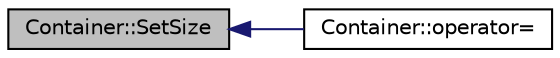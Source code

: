 digraph "Container::SetSize"
{
  edge [fontname="Helvetica",fontsize="10",labelfontname="Helvetica",labelfontsize="10"];
  node [fontname="Helvetica",fontsize="10",shape=record];
  rankdir="LR";
  Node1 [label="Container::SetSize",height=0.2,width=0.4,color="black", fillcolor="grey75", style="filled", fontcolor="black"];
  Node1 -> Node2 [dir="back",color="midnightblue",fontsize="10",style="solid",fontname="Helvetica"];
  Node2 [label="Container::operator=",height=0.2,width=0.4,color="black", fillcolor="white", style="filled",URL="$class_container.html#a15a48bab360df6824d861cf3695112da",tooltip="Operator for \"Container A = Container B\". "];
}
